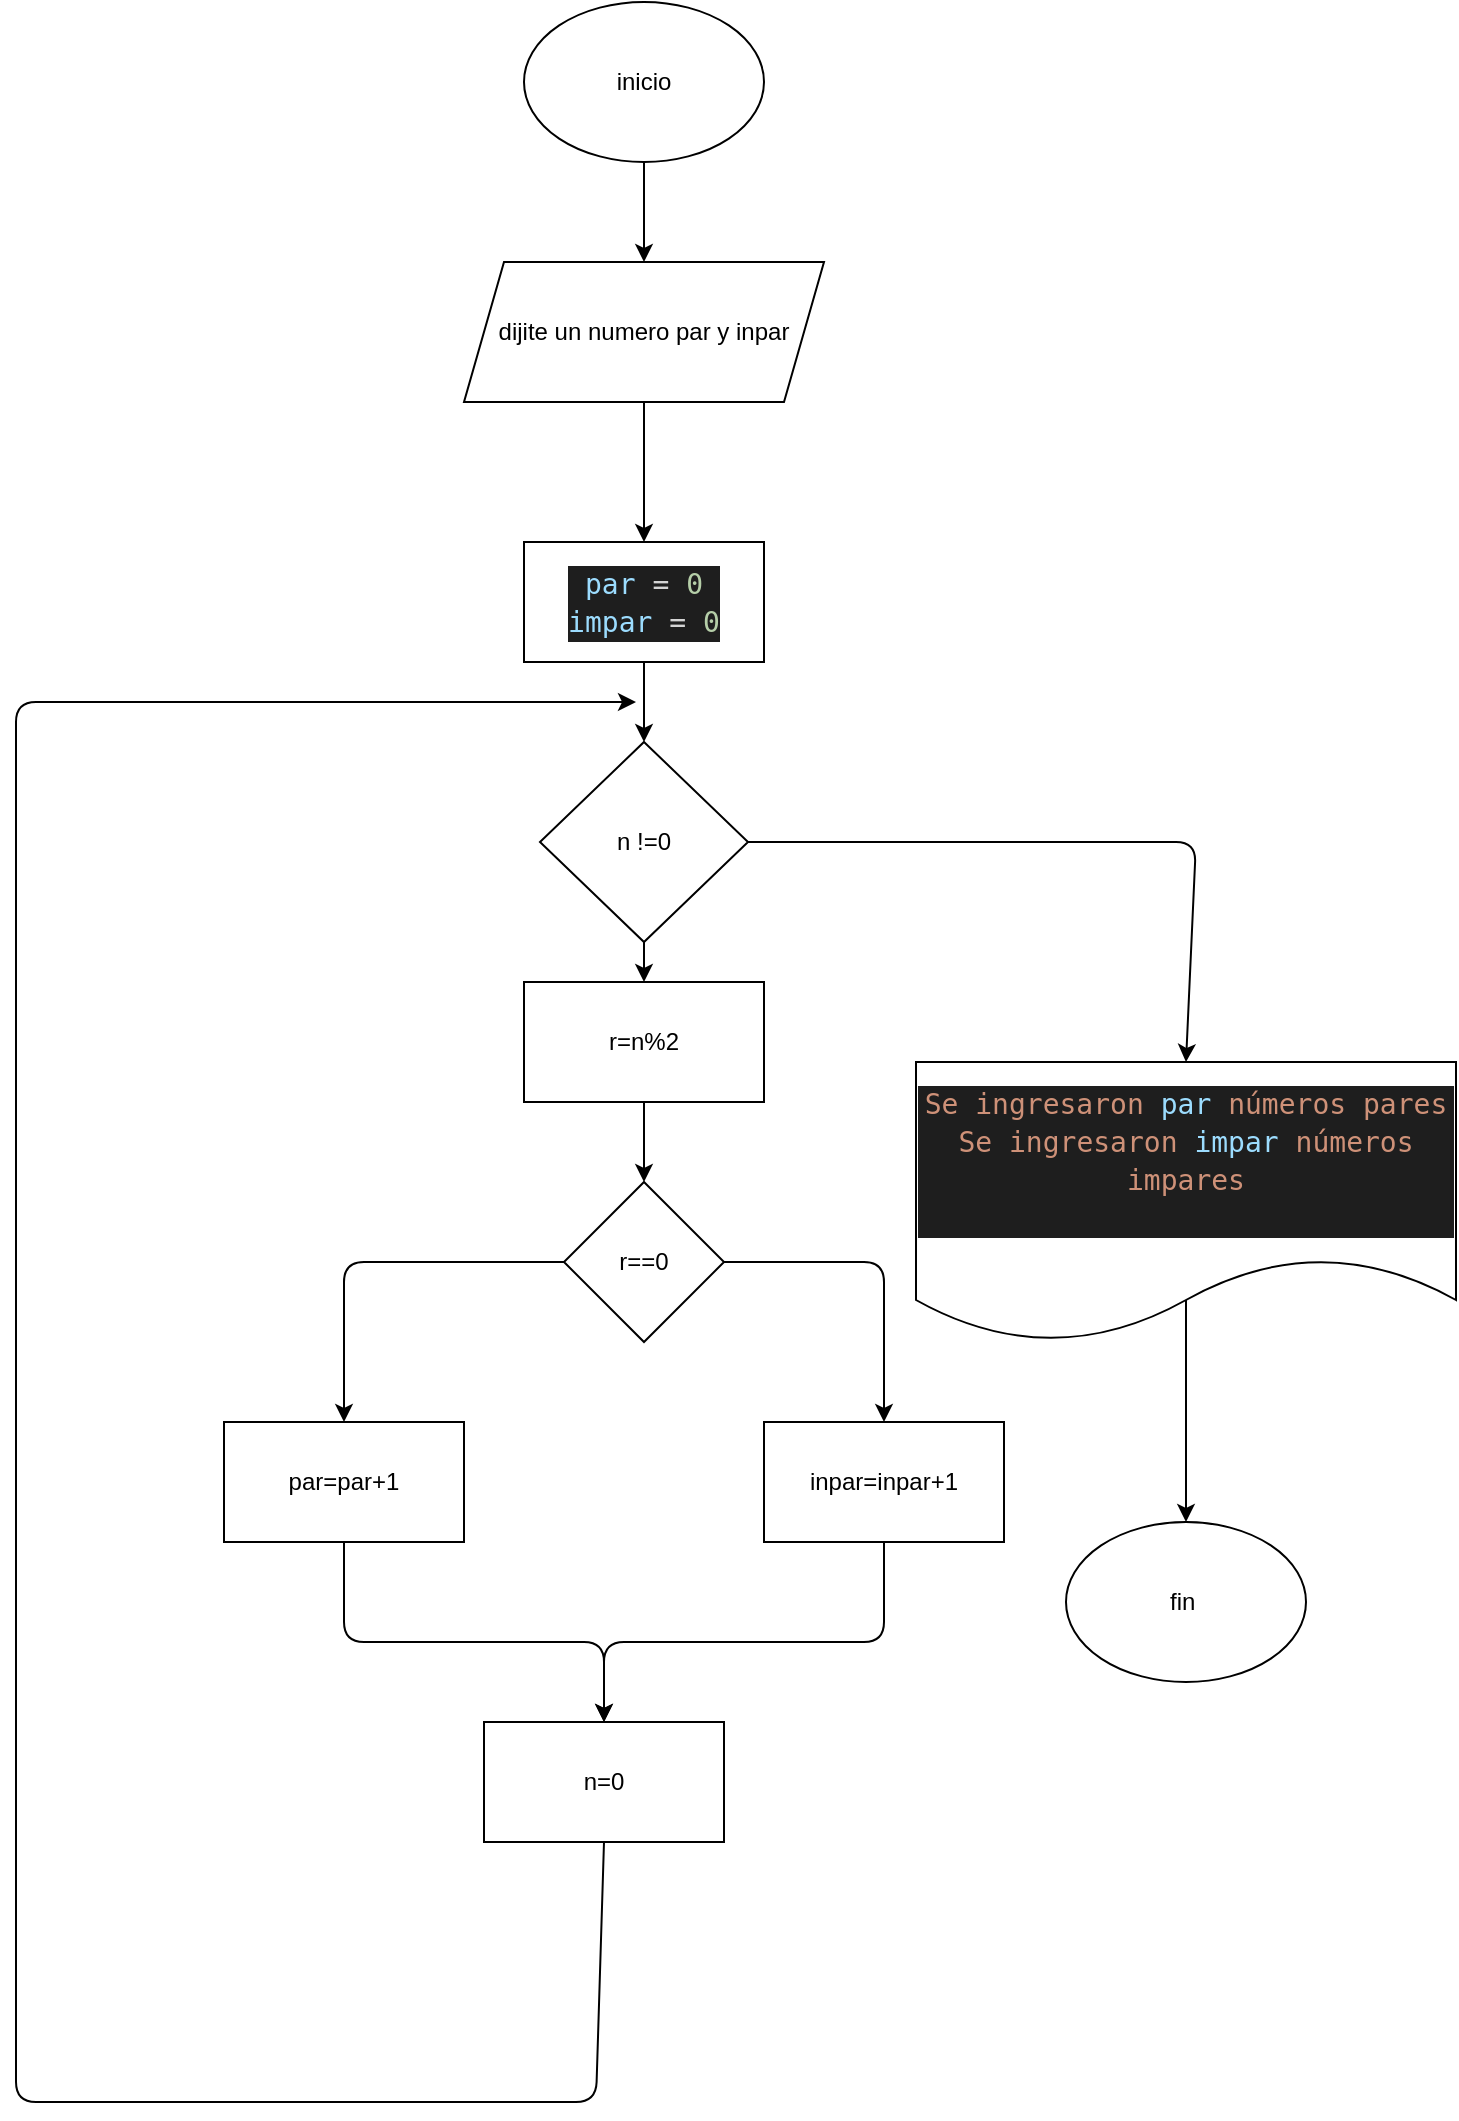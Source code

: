 <mxfile>
    <diagram id="-8K1zPE8141BTqK5WxJ9" name="Página-1">
        <mxGraphModel dx="76" dy="409" grid="1" gridSize="10" guides="1" tooltips="1" connect="1" arrows="1" fold="1" page="1" pageScale="1" pageWidth="827" pageHeight="1169" math="0" shadow="0">
            <root>
                <mxCell id="0"/>
                <mxCell id="1" parent="0"/>
                <mxCell id="4" value="" style="edgeStyle=none;html=1;" parent="1" source="2" target="3" edge="1">
                    <mxGeometry relative="1" as="geometry"/>
                </mxCell>
                <mxCell id="2" value="inicio" style="ellipse;whiteSpace=wrap;html=1;" parent="1" vertex="1">
                    <mxGeometry x="294" y="70" width="120" height="80" as="geometry"/>
                </mxCell>
                <mxCell id="6" value="" style="edgeStyle=none;html=1;" parent="1" source="3" target="5" edge="1">
                    <mxGeometry relative="1" as="geometry"/>
                </mxCell>
                <mxCell id="3" value="dijite un numero par y inpar" style="shape=parallelogram;perimeter=parallelogramPerimeter;whiteSpace=wrap;html=1;fixedSize=1;" parent="1" vertex="1">
                    <mxGeometry x="264" y="200" width="180" height="70" as="geometry"/>
                </mxCell>
                <mxCell id="8" value="" style="edgeStyle=none;html=1;" parent="1" source="5" target="7" edge="1">
                    <mxGeometry relative="1" as="geometry"/>
                </mxCell>
                <mxCell id="5" value="&lt;div style=&quot;color: rgb(212, 212, 212); background-color: rgb(30, 30, 30); font-family: &amp;quot;droid sans mono&amp;quot;, &amp;quot;monospace&amp;quot;, monospace; font-weight: normal; font-size: 14px; line-height: 19px;&quot;&gt;&lt;div&gt;&lt;span style=&quot;color: #9cdcfe&quot;&gt;par&lt;/span&gt;&lt;span style=&quot;color: #d4d4d4&quot;&gt; = &lt;/span&gt;&lt;span style=&quot;color: #b5cea8&quot;&gt;0&lt;/span&gt;&lt;/div&gt;&lt;div&gt;&lt;span style=&quot;color: #9cdcfe&quot;&gt;impar&lt;/span&gt;&lt;span style=&quot;color: #d4d4d4&quot;&gt; = &lt;/span&gt;&lt;span style=&quot;color: #b5cea8&quot;&gt;0&lt;/span&gt;&lt;/div&gt;&lt;/div&gt;" style="rounded=0;whiteSpace=wrap;html=1;" parent="1" vertex="1">
                    <mxGeometry x="294" y="340" width="120" height="60" as="geometry"/>
                </mxCell>
                <mxCell id="12" value="" style="edgeStyle=none;html=1;" parent="1" source="7" target="9" edge="1">
                    <mxGeometry relative="1" as="geometry"/>
                </mxCell>
                <mxCell id="22" style="edgeStyle=none;html=1;exitX=1;exitY=0.5;exitDx=0;exitDy=0;entryX=0.5;entryY=0;entryDx=0;entryDy=0;" parent="1" source="7" target="21" edge="1">
                    <mxGeometry relative="1" as="geometry">
                        <Array as="points">
                            <mxPoint x="630" y="490"/>
                        </Array>
                    </mxGeometry>
                </mxCell>
                <mxCell id="7" value="n !=0" style="rhombus;whiteSpace=wrap;html=1;" parent="1" vertex="1">
                    <mxGeometry x="302" y="440" width="104" height="100" as="geometry"/>
                </mxCell>
                <mxCell id="13" value="" style="edgeStyle=none;html=1;" parent="1" source="9" target="10" edge="1">
                    <mxGeometry relative="1" as="geometry"/>
                </mxCell>
                <mxCell id="9" value="r=n%2" style="rounded=0;whiteSpace=wrap;html=1;" parent="1" vertex="1">
                    <mxGeometry x="294" y="560" width="120" height="60" as="geometry"/>
                </mxCell>
                <mxCell id="14" style="edgeStyle=none;html=1;exitX=0;exitY=0.5;exitDx=0;exitDy=0;entryX=0.5;entryY=0;entryDx=0;entryDy=0;" parent="1" source="10" target="11" edge="1">
                    <mxGeometry relative="1" as="geometry">
                        <mxPoint x="280" y="730" as="targetPoint"/>
                        <Array as="points">
                            <mxPoint x="204" y="700"/>
                        </Array>
                    </mxGeometry>
                </mxCell>
                <mxCell id="16" style="edgeStyle=none;html=1;exitX=1;exitY=0.5;exitDx=0;exitDy=0;entryX=0.5;entryY=0;entryDx=0;entryDy=0;" parent="1" source="10" target="15" edge="1">
                    <mxGeometry relative="1" as="geometry">
                        <Array as="points">
                            <mxPoint x="474" y="700"/>
                        </Array>
                    </mxGeometry>
                </mxCell>
                <mxCell id="10" value="r==0" style="rhombus;whiteSpace=wrap;html=1;" parent="1" vertex="1">
                    <mxGeometry x="314" y="660" width="80" height="80" as="geometry"/>
                </mxCell>
                <mxCell id="18" style="edgeStyle=none;html=1;exitX=0.5;exitY=1;exitDx=0;exitDy=0;entryX=0.5;entryY=0;entryDx=0;entryDy=0;" parent="1" source="11" target="17" edge="1">
                    <mxGeometry relative="1" as="geometry">
                        <Array as="points">
                            <mxPoint x="204" y="890"/>
                            <mxPoint x="334" y="890"/>
                        </Array>
                    </mxGeometry>
                </mxCell>
                <mxCell id="11" value="par=par+1" style="rounded=0;whiteSpace=wrap;html=1;" parent="1" vertex="1">
                    <mxGeometry x="144" y="780" width="120" height="60" as="geometry"/>
                </mxCell>
                <mxCell id="19" style="edgeStyle=none;html=1;exitX=0.5;exitY=1;exitDx=0;exitDy=0;entryX=0.5;entryY=0;entryDx=0;entryDy=0;" parent="1" source="15" target="17" edge="1">
                    <mxGeometry relative="1" as="geometry">
                        <mxPoint x="330" y="930" as="targetPoint"/>
                        <Array as="points">
                            <mxPoint x="474" y="890"/>
                            <mxPoint x="334" y="890"/>
                        </Array>
                    </mxGeometry>
                </mxCell>
                <mxCell id="15" value="inpar=inpar+1" style="rounded=0;whiteSpace=wrap;html=1;" parent="1" vertex="1">
                    <mxGeometry x="414" y="780" width="120" height="60" as="geometry"/>
                </mxCell>
                <mxCell id="20" style="edgeStyle=none;html=1;exitX=0.5;exitY=1;exitDx=0;exitDy=0;" parent="1" source="17" edge="1">
                    <mxGeometry relative="1" as="geometry">
                        <mxPoint x="350" y="420" as="targetPoint"/>
                        <Array as="points">
                            <mxPoint x="330" y="1120"/>
                            <mxPoint x="40" y="1120"/>
                            <mxPoint x="40" y="420"/>
                        </Array>
                    </mxGeometry>
                </mxCell>
                <mxCell id="17" value="n=0" style="rounded=0;whiteSpace=wrap;html=1;" parent="1" vertex="1">
                    <mxGeometry x="274" y="930" width="120" height="60" as="geometry"/>
                </mxCell>
                <mxCell id="24" style="edgeStyle=none;html=1;exitX=0.5;exitY=0;exitDx=0;exitDy=0;entryX=0.5;entryY=0;entryDx=0;entryDy=0;" parent="1" source="21" target="23" edge="1">
                    <mxGeometry relative="1" as="geometry"/>
                </mxCell>
                <mxCell id="21" value="&lt;div style=&quot;color: rgb(212 , 212 , 212) ; background-color: rgb(30 , 30 , 30) ; font-family: &amp;#34;droid sans mono&amp;#34; , &amp;#34;monospace&amp;#34; , monospace ; font-weight: normal ; font-size: 14px ; line-height: 19px&quot;&gt;&lt;div&gt;&lt;span style=&quot;color: #ce9178&quot;&gt;Se ingresaron &lt;/span&gt;&lt;span style=&quot;color: #9cdcfe&quot;&gt;par&lt;/span&gt;&lt;span style=&quot;color: #ce9178&quot;&gt;&amp;nbsp;números pares&lt;/span&gt;&lt;/div&gt;&lt;div&gt;&lt;span style=&quot;color: #ce9178&quot;&gt;Se ingresaron&amp;nbsp;&lt;/span&gt;&lt;span style=&quot;color: #9cdcfe&quot;&gt;impar&lt;/span&gt;&lt;span style=&quot;color: #ce9178&quot;&gt;&amp;nbsp;números impares&lt;/span&gt;&lt;/div&gt;&lt;br&gt;&lt;/div&gt;" style="shape=document;whiteSpace=wrap;html=1;boundedLbl=1;" parent="1" vertex="1">
                    <mxGeometry x="490" y="600" width="270" height="140" as="geometry"/>
                </mxCell>
                <mxCell id="23" value="fin&amp;nbsp;" style="ellipse;whiteSpace=wrap;html=1;" parent="1" vertex="1">
                    <mxGeometry x="565" y="830" width="120" height="80" as="geometry"/>
                </mxCell>
            </root>
        </mxGraphModel>
    </diagram>
</mxfile>